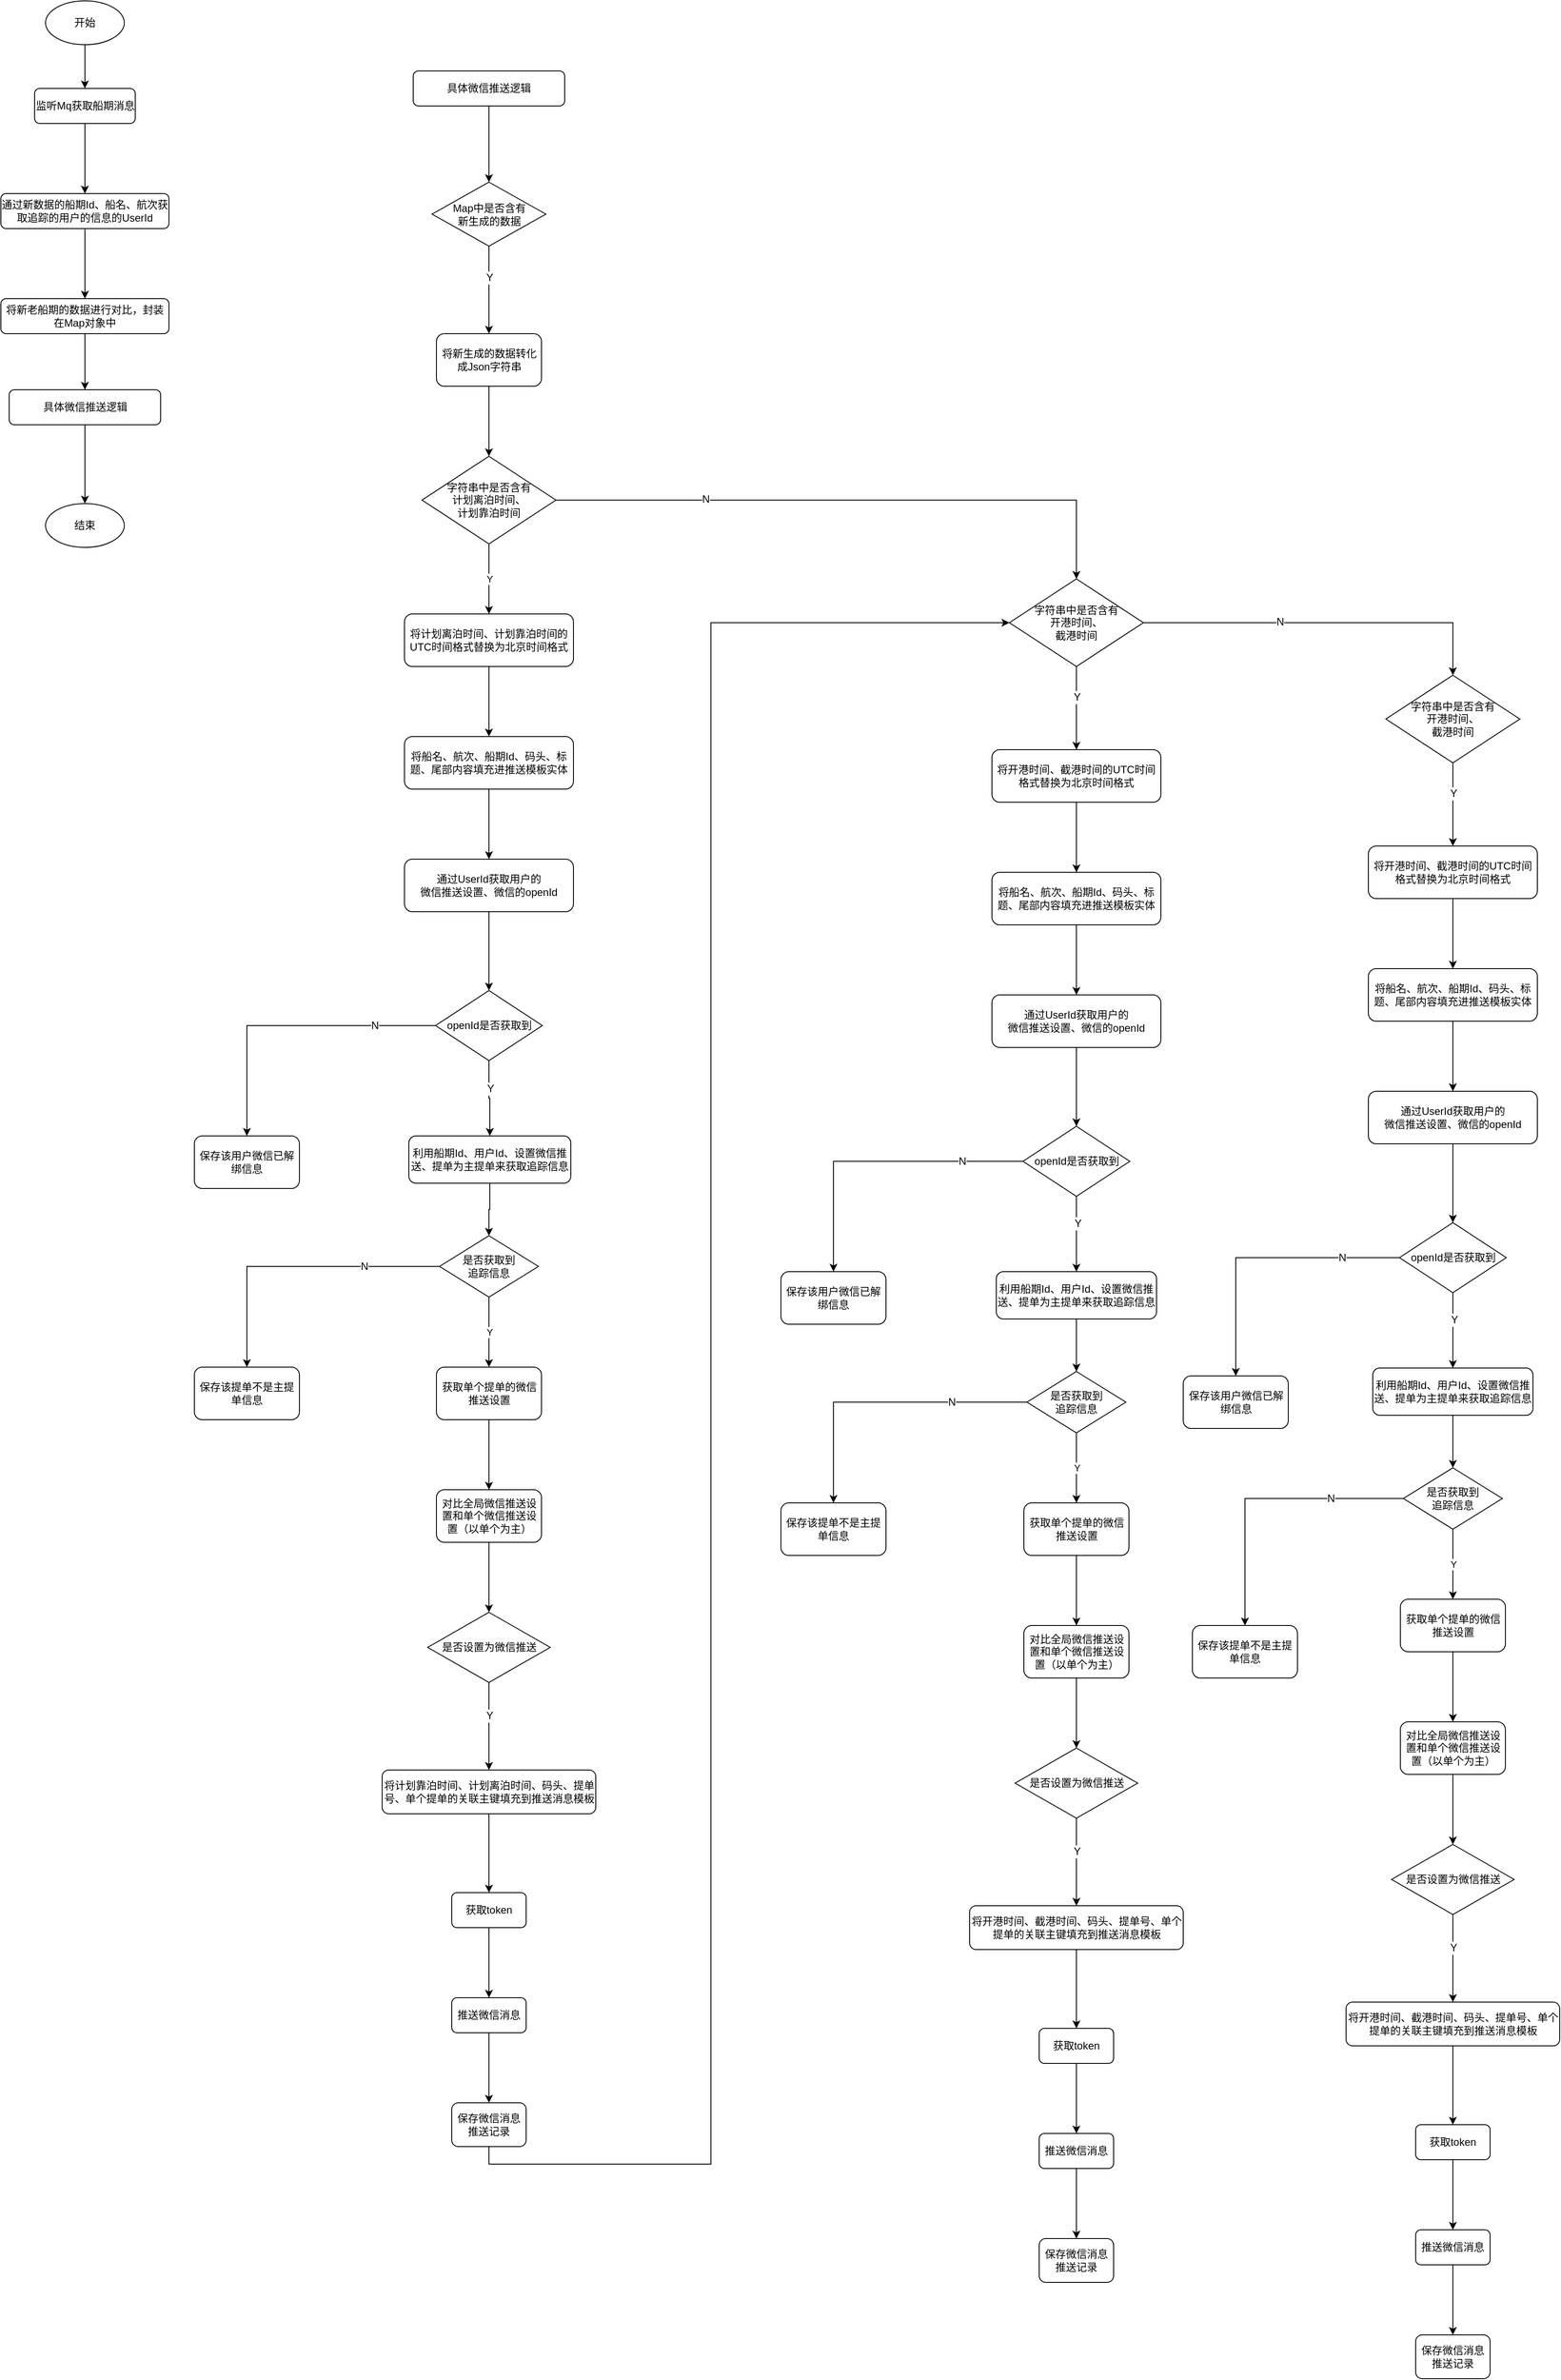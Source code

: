 <mxfile pages="1" version="11.2.9" type="github"><diagram id="Lbm8xhhWIAyDT-mwUrQi" name="第 1 页"><mxGraphModel dx="1422" dy="762" grid="1" gridSize="10" guides="1" tooltips="1" connect="1" arrows="1" fold="1" page="1" pageScale="1" pageWidth="827" pageHeight="1169" math="0" shadow="0"><root><mxCell id="0"/><mxCell id="1" parent="0"/><mxCell id="2_FPtIYD1-ZynqiuI3-B-1" style="edgeStyle=orthogonalEdgeStyle;rounded=0;orthogonalLoop=1;jettySize=auto;html=1;exitX=0.5;exitY=1;exitDx=0;exitDy=0;entryX=0.5;entryY=0;entryDx=0;entryDy=0;" parent="1" source="2_FPtIYD1-ZynqiuI3-B-2" target="2_FPtIYD1-ZynqiuI3-B-4" edge="1"><mxGeometry relative="1" as="geometry"/></mxCell><mxCell id="2_FPtIYD1-ZynqiuI3-B-2" value="开始" style="ellipse;whiteSpace=wrap;html=1;" parent="1" vertex="1"><mxGeometry x="330" y="50" width="90" height="50" as="geometry"/></mxCell><mxCell id="2_FPtIYD1-ZynqiuI3-B-3" value="" style="edgeStyle=orthogonalEdgeStyle;rounded=0;orthogonalLoop=1;jettySize=auto;html=1;" parent="1" source="2_FPtIYD1-ZynqiuI3-B-4" target="2_FPtIYD1-ZynqiuI3-B-6" edge="1"><mxGeometry relative="1" as="geometry"/></mxCell><mxCell id="2_FPtIYD1-ZynqiuI3-B-4" value="监听Mq获取船期消息" style="rounded=1;whiteSpace=wrap;html=1;" parent="1" vertex="1"><mxGeometry x="317.5" y="150" width="115" height="40" as="geometry"/></mxCell><mxCell id="2_FPtIYD1-ZynqiuI3-B-25" value="" style="edgeStyle=orthogonalEdgeStyle;rounded=0;orthogonalLoop=1;jettySize=auto;html=1;" parent="1" source="2_FPtIYD1-ZynqiuI3-B-6" target="2_FPtIYD1-ZynqiuI3-B-24" edge="1"><mxGeometry relative="1" as="geometry"/></mxCell><mxCell id="2_FPtIYD1-ZynqiuI3-B-6" value="通过新数据的船期Id、船名、航次获取追踪的用户的信息的UserId" style="rounded=1;whiteSpace=wrap;html=1;" parent="1" vertex="1"><mxGeometry x="279" y="270" width="192" height="40" as="geometry"/></mxCell><mxCell id="2_FPtIYD1-ZynqiuI3-B-26" style="edgeStyle=orthogonalEdgeStyle;rounded=0;orthogonalLoop=1;jettySize=auto;html=1;exitX=0.5;exitY=1;exitDx=0;exitDy=0;entryX=0.5;entryY=0;entryDx=0;entryDy=0;" parent="1" source="2_FPtIYD1-ZynqiuI3-B-24" target="2_FPtIYD1-ZynqiuI3-B-10" edge="1"><mxGeometry relative="1" as="geometry"/></mxCell><mxCell id="2_FPtIYD1-ZynqiuI3-B-24" value="将新老船期的数据进行对比，封装在Map对象中" style="rounded=1;whiteSpace=wrap;html=1;" parent="1" vertex="1"><mxGeometry x="279" y="390" width="192" height="40" as="geometry"/></mxCell><mxCell id="2_FPtIYD1-ZynqiuI3-B-9" style="edgeStyle=orthogonalEdgeStyle;rounded=0;orthogonalLoop=1;jettySize=auto;html=1;exitX=0.5;exitY=1;exitDx=0;exitDy=0;entryX=0.5;entryY=0;entryDx=0;entryDy=0;" parent="1" source="2_FPtIYD1-ZynqiuI3-B-10" target="2_FPtIYD1-ZynqiuI3-B-11" edge="1"><mxGeometry relative="1" as="geometry"/></mxCell><mxCell id="2_FPtIYD1-ZynqiuI3-B-10" value="具体微信推送逻辑" style="rounded=1;whiteSpace=wrap;html=1;" parent="1" vertex="1"><mxGeometry x="288.5" y="494" width="173" height="40" as="geometry"/></mxCell><mxCell id="2_FPtIYD1-ZynqiuI3-B-11" value="结束" style="ellipse;whiteSpace=wrap;html=1;" parent="1" vertex="1"><mxGeometry x="330" y="624" width="90" height="50" as="geometry"/></mxCell><mxCell id="2_FPtIYD1-ZynqiuI3-B-32" style="edgeStyle=orthogonalEdgeStyle;rounded=0;orthogonalLoop=1;jettySize=auto;html=1;exitX=0.5;exitY=1;exitDx=0;exitDy=0;entryX=0.5;entryY=0;entryDx=0;entryDy=0;" parent="1" source="2_FPtIYD1-ZynqiuI3-B-28" target="2_FPtIYD1-ZynqiuI3-B-31" edge="1"><mxGeometry relative="1" as="geometry"/></mxCell><mxCell id="2_FPtIYD1-ZynqiuI3-B-28" value="具体微信推送逻辑" style="rounded=1;whiteSpace=wrap;html=1;" parent="1" vertex="1"><mxGeometry x="750" y="130" width="173" height="40" as="geometry"/></mxCell><mxCell id="2_FPtIYD1-ZynqiuI3-B-37" style="edgeStyle=orthogonalEdgeStyle;rounded=0;orthogonalLoop=1;jettySize=auto;html=1;exitX=0.5;exitY=1;exitDx=0;exitDy=0;entryX=0.5;entryY=0;entryDx=0;entryDy=0;" parent="1" source="2_FPtIYD1-ZynqiuI3-B-31" target="2_FPtIYD1-ZynqiuI3-B-36" edge="1"><mxGeometry relative="1" as="geometry"/></mxCell><mxCell id="2_FPtIYD1-ZynqiuI3-B-38" value="Y" style="text;html=1;resizable=0;points=[];align=center;verticalAlign=middle;labelBackgroundColor=#ffffff;" parent="2_FPtIYD1-ZynqiuI3-B-37" vertex="1" connectable="0"><mxGeometry x="-0.28" relative="1" as="geometry"><mxPoint as="offset"/></mxGeometry></mxCell><mxCell id="2_FPtIYD1-ZynqiuI3-B-31" value="&lt;span style=&quot;white-space: normal&quot;&gt;Map中是否含有&lt;br&gt;新生成的数据&lt;/span&gt;" style="rhombus;whiteSpace=wrap;html=1;" parent="1" vertex="1"><mxGeometry x="771.5" y="257" width="130" height="73" as="geometry"/></mxCell><mxCell id="2_FPtIYD1-ZynqiuI3-B-40" style="edgeStyle=orthogonalEdgeStyle;rounded=0;orthogonalLoop=1;jettySize=auto;html=1;exitX=0.5;exitY=1;exitDx=0;exitDy=0;entryX=0.5;entryY=0;entryDx=0;entryDy=0;" parent="1" source="2_FPtIYD1-ZynqiuI3-B-36" target="2_FPtIYD1-ZynqiuI3-B-39" edge="1"><mxGeometry relative="1" as="geometry"/></mxCell><mxCell id="2_FPtIYD1-ZynqiuI3-B-36" value="将新生成的数据转化成Json字符串" style="rounded=1;whiteSpace=wrap;html=1;" parent="1" vertex="1"><mxGeometry x="776.5" y="430" width="120" height="60" as="geometry"/></mxCell><mxCell id="2_FPtIYD1-ZynqiuI3-B-42" value="Y" style="edgeStyle=orthogonalEdgeStyle;rounded=0;orthogonalLoop=1;jettySize=auto;html=1;exitX=0.5;exitY=1;exitDx=0;exitDy=0;entryX=0.5;entryY=0;entryDx=0;entryDy=0;" parent="1" source="2_FPtIYD1-ZynqiuI3-B-39" target="2_FPtIYD1-ZynqiuI3-B-41" edge="1"><mxGeometry relative="1" as="geometry"/></mxCell><mxCell id="2_FPtIYD1-ZynqiuI3-B-82" value="" style="edgeStyle=orthogonalEdgeStyle;rounded=0;orthogonalLoop=1;jettySize=auto;html=1;" parent="1" source="2_FPtIYD1-ZynqiuI3-B-39" target="2_FPtIYD1-ZynqiuI3-B-81" edge="1"><mxGeometry relative="1" as="geometry"/></mxCell><mxCell id="2_FPtIYD1-ZynqiuI3-B-83" value="N" style="text;html=1;resizable=0;points=[];align=center;verticalAlign=middle;labelBackgroundColor=#ffffff;" parent="2_FPtIYD1-ZynqiuI3-B-82" vertex="1" connectable="0"><mxGeometry x="-0.502" y="1" relative="1" as="geometry"><mxPoint as="offset"/></mxGeometry></mxCell><mxCell id="2_FPtIYD1-ZynqiuI3-B-39" value="字符串中是否含有&lt;br&gt;计划离泊时间、&lt;br&gt;计划靠泊时间" style="rhombus;whiteSpace=wrap;html=1;" parent="1" vertex="1"><mxGeometry x="760" y="570" width="153" height="100" as="geometry"/></mxCell><mxCell id="2_FPtIYD1-ZynqiuI3-B-127" style="edgeStyle=orthogonalEdgeStyle;rounded=0;orthogonalLoop=1;jettySize=auto;html=1;exitX=0.5;exitY=1;exitDx=0;exitDy=0;entryX=0.5;entryY=0;entryDx=0;entryDy=0;" parent="1" source="2_FPtIYD1-ZynqiuI3-B-81" target="2_FPtIYD1-ZynqiuI3-B-95" edge="1"><mxGeometry relative="1" as="geometry"><Array as="points"><mxPoint x="1508" y="850"/><mxPoint x="1508" y="850"/></Array></mxGeometry></mxCell><mxCell id="2_FPtIYD1-ZynqiuI3-B-129" value="Y" style="text;html=1;resizable=0;points=[];align=center;verticalAlign=middle;labelBackgroundColor=#ffffff;" parent="2_FPtIYD1-ZynqiuI3-B-127" vertex="1" connectable="0"><mxGeometry x="-0.158" y="-5" relative="1" as="geometry"><mxPoint x="5" y="-5" as="offset"/></mxGeometry></mxCell><mxCell id="2_FPtIYD1-ZynqiuI3-B-166" style="edgeStyle=orthogonalEdgeStyle;rounded=0;orthogonalLoop=1;jettySize=auto;html=1;exitX=1;exitY=0.5;exitDx=0;exitDy=0;entryX=0.5;entryY=0;entryDx=0;entryDy=0;" parent="1" source="2_FPtIYD1-ZynqiuI3-B-81" target="2_FPtIYD1-ZynqiuI3-B-132" edge="1"><mxGeometry relative="1" as="geometry"/></mxCell><mxCell id="2_FPtIYD1-ZynqiuI3-B-167" value="N" style="text;html=1;resizable=0;points=[];align=center;verticalAlign=middle;labelBackgroundColor=#ffffff;" parent="2_FPtIYD1-ZynqiuI3-B-166" vertex="1" connectable="0"><mxGeometry x="-0.246" y="1" relative="1" as="geometry"><mxPoint as="offset"/></mxGeometry></mxCell><mxCell id="2_FPtIYD1-ZynqiuI3-B-81" value="字符串中是否含有&lt;br&gt;开港时间、&lt;br&gt;截港时间" style="rhombus;whiteSpace=wrap;html=1;" parent="1" vertex="1"><mxGeometry x="1431" y="710" width="153" height="100" as="geometry"/></mxCell><mxCell id="2_FPtIYD1-ZynqiuI3-B-44" value="" style="edgeStyle=orthogonalEdgeStyle;rounded=0;orthogonalLoop=1;jettySize=auto;html=1;" parent="1" source="2_FPtIYD1-ZynqiuI3-B-41" target="2_FPtIYD1-ZynqiuI3-B-43" edge="1"><mxGeometry relative="1" as="geometry"/></mxCell><mxCell id="2_FPtIYD1-ZynqiuI3-B-41" value="将计划离泊时间、计划靠泊时间的UTC时间格式替换为北京时间格式" style="rounded=1;whiteSpace=wrap;html=1;" parent="1" vertex="1"><mxGeometry x="740" y="750" width="193" height="60" as="geometry"/></mxCell><mxCell id="2_FPtIYD1-ZynqiuI3-B-46" value="" style="edgeStyle=orthogonalEdgeStyle;rounded=0;orthogonalLoop=1;jettySize=auto;html=1;" parent="1" source="2_FPtIYD1-ZynqiuI3-B-43" target="2_FPtIYD1-ZynqiuI3-B-45" edge="1"><mxGeometry relative="1" as="geometry"/></mxCell><mxCell id="2_FPtIYD1-ZynqiuI3-B-43" value="将船名、航次、船期Id、码头、标题、尾部内容填充进推送模板实体" style="rounded=1;whiteSpace=wrap;html=1;" parent="1" vertex="1"><mxGeometry x="740" y="890" width="193" height="60" as="geometry"/></mxCell><mxCell id="2_FPtIYD1-ZynqiuI3-B-48" style="edgeStyle=orthogonalEdgeStyle;rounded=0;orthogonalLoop=1;jettySize=auto;html=1;exitX=0.5;exitY=1;exitDx=0;exitDy=0;" parent="1" source="2_FPtIYD1-ZynqiuI3-B-45" target="2_FPtIYD1-ZynqiuI3-B-47" edge="1"><mxGeometry relative="1" as="geometry"/></mxCell><mxCell id="2_FPtIYD1-ZynqiuI3-B-45" value="通过UserId获取用户的&lt;br&gt;微信推送设置、微信的openId" style="rounded=1;whiteSpace=wrap;html=1;" parent="1" vertex="1"><mxGeometry x="740" y="1030" width="193" height="60" as="geometry"/></mxCell><mxCell id="2_FPtIYD1-ZynqiuI3-B-50" style="edgeStyle=orthogonalEdgeStyle;rounded=0;orthogonalLoop=1;jettySize=auto;html=1;exitX=0.5;exitY=1;exitDx=0;exitDy=0;entryX=0.5;entryY=0;entryDx=0;entryDy=0;" parent="1" source="2_FPtIYD1-ZynqiuI3-B-47" target="2_FPtIYD1-ZynqiuI3-B-49" edge="1"><mxGeometry relative="1" as="geometry"/></mxCell><mxCell id="2_FPtIYD1-ZynqiuI3-B-52" value="Y" style="text;html=1;resizable=0;points=[];align=center;verticalAlign=middle;labelBackgroundColor=#ffffff;" parent="2_FPtIYD1-ZynqiuI3-B-50" vertex="1" connectable="0"><mxGeometry x="-0.279" y="1" relative="1" as="geometry"><mxPoint as="offset"/></mxGeometry></mxCell><mxCell id="2_FPtIYD1-ZynqiuI3-B-55" style="edgeStyle=orthogonalEdgeStyle;rounded=0;orthogonalLoop=1;jettySize=auto;html=1;exitX=0;exitY=0.5;exitDx=0;exitDy=0;entryX=0.5;entryY=0;entryDx=0;entryDy=0;" parent="1" source="2_FPtIYD1-ZynqiuI3-B-47" target="2_FPtIYD1-ZynqiuI3-B-54" edge="1"><mxGeometry relative="1" as="geometry"/></mxCell><mxCell id="2_FPtIYD1-ZynqiuI3-B-56" value="N" style="text;html=1;resizable=0;points=[];align=center;verticalAlign=middle;labelBackgroundColor=#ffffff;" parent="2_FPtIYD1-ZynqiuI3-B-55" vertex="1" connectable="0"><mxGeometry x="-0.591" relative="1" as="geometry"><mxPoint as="offset"/></mxGeometry></mxCell><mxCell id="2_FPtIYD1-ZynqiuI3-B-47" value="openId是否获取到" style="rhombus;whiteSpace=wrap;html=1;" parent="1" vertex="1"><mxGeometry x="775.5" y="1180" width="122" height="80" as="geometry"/></mxCell><mxCell id="2_FPtIYD1-ZynqiuI3-B-57" style="edgeStyle=orthogonalEdgeStyle;rounded=0;orthogonalLoop=1;jettySize=auto;html=1;exitX=0.5;exitY=1;exitDx=0;exitDy=0;entryX=0.5;entryY=0;entryDx=0;entryDy=0;" parent="1" source="2_FPtIYD1-ZynqiuI3-B-49" target="2_FPtIYD1-ZynqiuI3-B-51" edge="1"><mxGeometry relative="1" as="geometry"/></mxCell><mxCell id="2_FPtIYD1-ZynqiuI3-B-49" value="利用船期Id、用户Id、设置微信推送、提单为主提单来获取追踪信息" style="rounded=1;whiteSpace=wrap;html=1;" parent="1" vertex="1"><mxGeometry x="745" y="1346" width="185" height="54" as="geometry"/></mxCell><mxCell id="2_FPtIYD1-ZynqiuI3-B-59" value="Y" style="edgeStyle=orthogonalEdgeStyle;rounded=0;orthogonalLoop=1;jettySize=auto;html=1;exitX=0.5;exitY=1;exitDx=0;exitDy=0;entryX=0.5;entryY=0;entryDx=0;entryDy=0;" parent="1" source="2_FPtIYD1-ZynqiuI3-B-51" target="2_FPtIYD1-ZynqiuI3-B-58" edge="1"><mxGeometry relative="1" as="geometry"/></mxCell><mxCell id="2_FPtIYD1-ZynqiuI3-B-62" style="edgeStyle=orthogonalEdgeStyle;rounded=0;orthogonalLoop=1;jettySize=auto;html=1;exitX=0;exitY=0.5;exitDx=0;exitDy=0;entryX=0.5;entryY=0;entryDx=0;entryDy=0;" parent="1" source="2_FPtIYD1-ZynqiuI3-B-51" target="2_FPtIYD1-ZynqiuI3-B-61" edge="1"><mxGeometry relative="1" as="geometry"/></mxCell><mxCell id="2_FPtIYD1-ZynqiuI3-B-63" value="N" style="text;html=1;resizable=0;points=[];align=center;verticalAlign=middle;labelBackgroundColor=#ffffff;" parent="2_FPtIYD1-ZynqiuI3-B-62" vertex="1" connectable="0"><mxGeometry x="-0.487" relative="1" as="geometry"><mxPoint as="offset"/></mxGeometry></mxCell><mxCell id="2_FPtIYD1-ZynqiuI3-B-51" value="是否获取到&lt;br&gt;追踪信息" style="rhombus;whiteSpace=wrap;html=1;" parent="1" vertex="1"><mxGeometry x="780" y="1460" width="113" height="70" as="geometry"/></mxCell><mxCell id="2_FPtIYD1-ZynqiuI3-B-54" value="保存该用户微信已解绑信息" style="rounded=1;whiteSpace=wrap;html=1;" parent="1" vertex="1"><mxGeometry x="500" y="1346" width="120" height="60" as="geometry"/></mxCell><mxCell id="2_FPtIYD1-ZynqiuI3-B-66" value="" style="edgeStyle=orthogonalEdgeStyle;rounded=0;orthogonalLoop=1;jettySize=auto;html=1;" parent="1" source="2_FPtIYD1-ZynqiuI3-B-58" target="2_FPtIYD1-ZynqiuI3-B-65" edge="1"><mxGeometry relative="1" as="geometry"/></mxCell><mxCell id="2_FPtIYD1-ZynqiuI3-B-58" value="获取单个提单的微信推送设置" style="rounded=1;whiteSpace=wrap;html=1;" parent="1" vertex="1"><mxGeometry x="776.5" y="1610" width="120" height="60" as="geometry"/></mxCell><mxCell id="2_FPtIYD1-ZynqiuI3-B-67" style="edgeStyle=orthogonalEdgeStyle;rounded=0;orthogonalLoop=1;jettySize=auto;html=1;exitX=0.5;exitY=1;exitDx=0;exitDy=0;entryX=0.5;entryY=0;entryDx=0;entryDy=0;" parent="1" source="2_FPtIYD1-ZynqiuI3-B-65" target="2_FPtIYD1-ZynqiuI3-B-64" edge="1"><mxGeometry relative="1" as="geometry"/></mxCell><mxCell id="2_FPtIYD1-ZynqiuI3-B-65" value="对比全局微信推送设置和单个微信推送设置（以单个为主）" style="rounded=1;whiteSpace=wrap;html=1;" parent="1" vertex="1"><mxGeometry x="776.5" y="1750" width="120" height="60" as="geometry"/></mxCell><mxCell id="2_FPtIYD1-ZynqiuI3-B-61" value="保存该提单不是主提单信息" style="rounded=1;whiteSpace=wrap;html=1;" parent="1" vertex="1"><mxGeometry x="500" y="1610" width="120" height="60" as="geometry"/></mxCell><mxCell id="2_FPtIYD1-ZynqiuI3-B-71" style="edgeStyle=orthogonalEdgeStyle;rounded=0;orthogonalLoop=1;jettySize=auto;html=1;exitX=0.5;exitY=1;exitDx=0;exitDy=0;entryX=0.5;entryY=0;entryDx=0;entryDy=0;" parent="1" source="2_FPtIYD1-ZynqiuI3-B-64" target="2_FPtIYD1-ZynqiuI3-B-70" edge="1"><mxGeometry relative="1" as="geometry"/></mxCell><mxCell id="2_FPtIYD1-ZynqiuI3-B-73" value="Y" style="text;html=1;resizable=0;points=[];align=center;verticalAlign=middle;labelBackgroundColor=#ffffff;" parent="2_FPtIYD1-ZynqiuI3-B-71" vertex="1" connectable="0"><mxGeometry x="-0.24" relative="1" as="geometry"><mxPoint as="offset"/></mxGeometry></mxCell><mxCell id="2_FPtIYD1-ZynqiuI3-B-64" value="是否设置为微信推送" style="rhombus;whiteSpace=wrap;html=1;" parent="1" vertex="1"><mxGeometry x="766.5" y="1890" width="140" height="80" as="geometry"/></mxCell><mxCell id="2_FPtIYD1-ZynqiuI3-B-75" value="" style="edgeStyle=orthogonalEdgeStyle;rounded=0;orthogonalLoop=1;jettySize=auto;html=1;" parent="1" source="2_FPtIYD1-ZynqiuI3-B-70" target="2_FPtIYD1-ZynqiuI3-B-74" edge="1"><mxGeometry relative="1" as="geometry"/></mxCell><mxCell id="2_FPtIYD1-ZynqiuI3-B-70" value="将计划靠泊时间、计划离泊时间、码头、提单号、单个提单的关联主键填充到推送消息模板" style="rounded=1;whiteSpace=wrap;html=1;" parent="1" vertex="1"><mxGeometry x="714.5" y="2070" width="244" height="50" as="geometry"/></mxCell><mxCell id="2_FPtIYD1-ZynqiuI3-B-77" value="" style="edgeStyle=orthogonalEdgeStyle;rounded=0;orthogonalLoop=1;jettySize=auto;html=1;" parent="1" source="2_FPtIYD1-ZynqiuI3-B-74" target="2_FPtIYD1-ZynqiuI3-B-76" edge="1"><mxGeometry relative="1" as="geometry"/></mxCell><mxCell id="2_FPtIYD1-ZynqiuI3-B-74" value="获取token" style="rounded=1;whiteSpace=wrap;html=1;" parent="1" vertex="1"><mxGeometry x="794" y="2210" width="85" height="40" as="geometry"/></mxCell><mxCell id="2_FPtIYD1-ZynqiuI3-B-79" value="" style="edgeStyle=orthogonalEdgeStyle;rounded=0;orthogonalLoop=1;jettySize=auto;html=1;" parent="1" source="2_FPtIYD1-ZynqiuI3-B-76" target="2_FPtIYD1-ZynqiuI3-B-78" edge="1"><mxGeometry relative="1" as="geometry"/></mxCell><mxCell id="2_FPtIYD1-ZynqiuI3-B-76" value="推送微信消息" style="rounded=1;whiteSpace=wrap;html=1;" parent="1" vertex="1"><mxGeometry x="794" y="2330" width="85" height="40" as="geometry"/></mxCell><mxCell id="2_FPtIYD1-ZynqiuI3-B-128" style="edgeStyle=orthogonalEdgeStyle;rounded=0;orthogonalLoop=1;jettySize=auto;html=1;exitX=0.5;exitY=1;exitDx=0;exitDy=0;entryX=0;entryY=0.5;entryDx=0;entryDy=0;" parent="1" source="2_FPtIYD1-ZynqiuI3-B-78" target="2_FPtIYD1-ZynqiuI3-B-81" edge="1"><mxGeometry relative="1" as="geometry"><Array as="points"><mxPoint x="837" y="2520"/><mxPoint x="1090" y="2520"/><mxPoint x="1090" y="760"/></Array></mxGeometry></mxCell><mxCell id="2_FPtIYD1-ZynqiuI3-B-78" value="保存微信消息推送记录" style="rounded=1;whiteSpace=wrap;html=1;" parent="1" vertex="1"><mxGeometry x="794" y="2450" width="85" height="50" as="geometry"/></mxCell><mxCell id="2_FPtIYD1-ZynqiuI3-B-94" value="" style="edgeStyle=orthogonalEdgeStyle;rounded=0;orthogonalLoop=1;jettySize=auto;html=1;" parent="1" source="2_FPtIYD1-ZynqiuI3-B-95" target="2_FPtIYD1-ZynqiuI3-B-97" edge="1"><mxGeometry relative="1" as="geometry"/></mxCell><mxCell id="2_FPtIYD1-ZynqiuI3-B-95" value="将开港时间、截港时间的UTC时间格式替换为北京时间格式" style="rounded=1;whiteSpace=wrap;html=1;" parent="1" vertex="1"><mxGeometry x="1411" y="905" width="193" height="60" as="geometry"/></mxCell><mxCell id="2_FPtIYD1-ZynqiuI3-B-96" value="" style="edgeStyle=orthogonalEdgeStyle;rounded=0;orthogonalLoop=1;jettySize=auto;html=1;" parent="1" source="2_FPtIYD1-ZynqiuI3-B-97" target="2_FPtIYD1-ZynqiuI3-B-99" edge="1"><mxGeometry relative="1" as="geometry"/></mxCell><mxCell id="2_FPtIYD1-ZynqiuI3-B-97" value="将船名、航次、船期Id、码头、标题、尾部内容填充进推送模板实体" style="rounded=1;whiteSpace=wrap;html=1;" parent="1" vertex="1"><mxGeometry x="1411" y="1045" width="193" height="60" as="geometry"/></mxCell><mxCell id="2_FPtIYD1-ZynqiuI3-B-98" style="edgeStyle=orthogonalEdgeStyle;rounded=0;orthogonalLoop=1;jettySize=auto;html=1;exitX=0.5;exitY=1;exitDx=0;exitDy=0;" parent="1" source="2_FPtIYD1-ZynqiuI3-B-99" target="2_FPtIYD1-ZynqiuI3-B-104" edge="1"><mxGeometry relative="1" as="geometry"/></mxCell><mxCell id="2_FPtIYD1-ZynqiuI3-B-99" value="通过UserId获取用户的&lt;br&gt;微信推送设置、微信的openId" style="rounded=1;whiteSpace=wrap;html=1;" parent="1" vertex="1"><mxGeometry x="1411" y="1185" width="193" height="60" as="geometry"/></mxCell><mxCell id="2_FPtIYD1-ZynqiuI3-B-100" style="edgeStyle=orthogonalEdgeStyle;rounded=0;orthogonalLoop=1;jettySize=auto;html=1;exitX=0.5;exitY=1;exitDx=0;exitDy=0;entryX=0.5;entryY=0;entryDx=0;entryDy=0;" parent="1" source="2_FPtIYD1-ZynqiuI3-B-104" target="2_FPtIYD1-ZynqiuI3-B-106" edge="1"><mxGeometry relative="1" as="geometry"/></mxCell><mxCell id="2_FPtIYD1-ZynqiuI3-B-101" value="Y" style="text;html=1;resizable=0;points=[];align=center;verticalAlign=middle;labelBackgroundColor=#ffffff;" parent="2_FPtIYD1-ZynqiuI3-B-100" vertex="1" connectable="0"><mxGeometry x="-0.279" y="1" relative="1" as="geometry"><mxPoint as="offset"/></mxGeometry></mxCell><mxCell id="2_FPtIYD1-ZynqiuI3-B-102" style="edgeStyle=orthogonalEdgeStyle;rounded=0;orthogonalLoop=1;jettySize=auto;html=1;exitX=0;exitY=0.5;exitDx=0;exitDy=0;entryX=0.5;entryY=0;entryDx=0;entryDy=0;" parent="1" source="2_FPtIYD1-ZynqiuI3-B-104" target="2_FPtIYD1-ZynqiuI3-B-111" edge="1"><mxGeometry relative="1" as="geometry"><mxPoint x="1231.5" y="1501" as="targetPoint"/></mxGeometry></mxCell><mxCell id="2_FPtIYD1-ZynqiuI3-B-103" value="N" style="text;html=1;resizable=0;points=[];align=center;verticalAlign=middle;labelBackgroundColor=#ffffff;" parent="2_FPtIYD1-ZynqiuI3-B-102" vertex="1" connectable="0"><mxGeometry x="-0.591" relative="1" as="geometry"><mxPoint as="offset"/></mxGeometry></mxCell><mxCell id="2_FPtIYD1-ZynqiuI3-B-104" value="openId是否获取到" style="rhombus;whiteSpace=wrap;html=1;" parent="1" vertex="1"><mxGeometry x="1446.5" y="1335" width="122" height="80" as="geometry"/></mxCell><mxCell id="2_FPtIYD1-ZynqiuI3-B-105" style="edgeStyle=orthogonalEdgeStyle;rounded=0;orthogonalLoop=1;jettySize=auto;html=1;exitX=0.5;exitY=1;exitDx=0;exitDy=0;entryX=0.5;entryY=0;entryDx=0;entryDy=0;" parent="1" source="2_FPtIYD1-ZynqiuI3-B-106" target="2_FPtIYD1-ZynqiuI3-B-110" edge="1"><mxGeometry relative="1" as="geometry"/></mxCell><mxCell id="2_FPtIYD1-ZynqiuI3-B-106" value="利用船期Id、用户Id、设置微信推送、提单为主提单来获取追踪信息" style="rounded=1;whiteSpace=wrap;html=1;" parent="1" vertex="1"><mxGeometry x="1416" y="1501" width="183" height="54" as="geometry"/></mxCell><mxCell id="2_FPtIYD1-ZynqiuI3-B-107" value="Y" style="edgeStyle=orthogonalEdgeStyle;rounded=0;orthogonalLoop=1;jettySize=auto;html=1;exitX=0.5;exitY=1;exitDx=0;exitDy=0;entryX=0.5;entryY=0;entryDx=0;entryDy=0;" parent="1" source="2_FPtIYD1-ZynqiuI3-B-110" target="2_FPtIYD1-ZynqiuI3-B-113" edge="1"><mxGeometry relative="1" as="geometry"/></mxCell><mxCell id="2_FPtIYD1-ZynqiuI3-B-108" style="edgeStyle=orthogonalEdgeStyle;rounded=0;orthogonalLoop=1;jettySize=auto;html=1;exitX=0;exitY=0.5;exitDx=0;exitDy=0;entryX=0.5;entryY=0;entryDx=0;entryDy=0;" parent="1" source="2_FPtIYD1-ZynqiuI3-B-110" target="2_FPtIYD1-ZynqiuI3-B-116" edge="1"><mxGeometry relative="1" as="geometry"><mxPoint x="1231.5" y="1765" as="targetPoint"/></mxGeometry></mxCell><mxCell id="2_FPtIYD1-ZynqiuI3-B-109" value="N" style="text;html=1;resizable=0;points=[];align=center;verticalAlign=middle;labelBackgroundColor=#ffffff;" parent="2_FPtIYD1-ZynqiuI3-B-108" vertex="1" connectable="0"><mxGeometry x="-0.487" relative="1" as="geometry"><mxPoint as="offset"/></mxGeometry></mxCell><mxCell id="2_FPtIYD1-ZynqiuI3-B-110" value="是否获取到&lt;br&gt;追踪信息" style="rhombus;whiteSpace=wrap;html=1;" parent="1" vertex="1"><mxGeometry x="1451" y="1615" width="113" height="70" as="geometry"/></mxCell><mxCell id="2_FPtIYD1-ZynqiuI3-B-111" value="保存该用户微信已解绑信息" style="rounded=1;whiteSpace=wrap;html=1;" parent="1" vertex="1"><mxGeometry x="1170" y="1501" width="120" height="60" as="geometry"/></mxCell><mxCell id="2_FPtIYD1-ZynqiuI3-B-112" value="" style="edgeStyle=orthogonalEdgeStyle;rounded=0;orthogonalLoop=1;jettySize=auto;html=1;" parent="1" source="2_FPtIYD1-ZynqiuI3-B-113" target="2_FPtIYD1-ZynqiuI3-B-115" edge="1"><mxGeometry relative="1" as="geometry"/></mxCell><mxCell id="2_FPtIYD1-ZynqiuI3-B-113" value="获取单个提单的微信推送设置" style="rounded=1;whiteSpace=wrap;html=1;" parent="1" vertex="1"><mxGeometry x="1447.5" y="1765" width="120" height="60" as="geometry"/></mxCell><mxCell id="2_FPtIYD1-ZynqiuI3-B-114" style="edgeStyle=orthogonalEdgeStyle;rounded=0;orthogonalLoop=1;jettySize=auto;html=1;exitX=0.5;exitY=1;exitDx=0;exitDy=0;entryX=0.5;entryY=0;entryDx=0;entryDy=0;" parent="1" source="2_FPtIYD1-ZynqiuI3-B-115" target="2_FPtIYD1-ZynqiuI3-B-119" edge="1"><mxGeometry relative="1" as="geometry"/></mxCell><mxCell id="2_FPtIYD1-ZynqiuI3-B-115" value="对比全局微信推送设置和单个微信推送设置（以单个为主）" style="rounded=1;whiteSpace=wrap;html=1;" parent="1" vertex="1"><mxGeometry x="1447.5" y="1905" width="120" height="60" as="geometry"/></mxCell><mxCell id="2_FPtIYD1-ZynqiuI3-B-116" value="保存该提单不是主提单信息" style="rounded=1;whiteSpace=wrap;html=1;" parent="1" vertex="1"><mxGeometry x="1170" y="1765" width="120" height="60" as="geometry"/></mxCell><mxCell id="2_FPtIYD1-ZynqiuI3-B-117" style="edgeStyle=orthogonalEdgeStyle;rounded=0;orthogonalLoop=1;jettySize=auto;html=1;exitX=0.5;exitY=1;exitDx=0;exitDy=0;entryX=0.5;entryY=0;entryDx=0;entryDy=0;" parent="1" source="2_FPtIYD1-ZynqiuI3-B-119" target="2_FPtIYD1-ZynqiuI3-B-121" edge="1"><mxGeometry relative="1" as="geometry"/></mxCell><mxCell id="2_FPtIYD1-ZynqiuI3-B-118" value="Y" style="text;html=1;resizable=0;points=[];align=center;verticalAlign=middle;labelBackgroundColor=#ffffff;" parent="2_FPtIYD1-ZynqiuI3-B-117" vertex="1" connectable="0"><mxGeometry x="-0.24" relative="1" as="geometry"><mxPoint as="offset"/></mxGeometry></mxCell><mxCell id="2_FPtIYD1-ZynqiuI3-B-119" value="是否设置为微信推送" style="rhombus;whiteSpace=wrap;html=1;" parent="1" vertex="1"><mxGeometry x="1437.5" y="2045" width="140" height="80" as="geometry"/></mxCell><mxCell id="2_FPtIYD1-ZynqiuI3-B-120" value="" style="edgeStyle=orthogonalEdgeStyle;rounded=0;orthogonalLoop=1;jettySize=auto;html=1;" parent="1" source="2_FPtIYD1-ZynqiuI3-B-121" target="2_FPtIYD1-ZynqiuI3-B-123" edge="1"><mxGeometry relative="1" as="geometry"/></mxCell><mxCell id="2_FPtIYD1-ZynqiuI3-B-121" value="将开港时间、截港时间、码头、提单号、单个提单的关联主键填充到推送消息模板" style="rounded=1;whiteSpace=wrap;html=1;" parent="1" vertex="1"><mxGeometry x="1385.5" y="2225" width="244" height="50" as="geometry"/></mxCell><mxCell id="2_FPtIYD1-ZynqiuI3-B-122" value="" style="edgeStyle=orthogonalEdgeStyle;rounded=0;orthogonalLoop=1;jettySize=auto;html=1;" parent="1" source="2_FPtIYD1-ZynqiuI3-B-123" target="2_FPtIYD1-ZynqiuI3-B-125" edge="1"><mxGeometry relative="1" as="geometry"/></mxCell><mxCell id="2_FPtIYD1-ZynqiuI3-B-123" value="获取token" style="rounded=1;whiteSpace=wrap;html=1;" parent="1" vertex="1"><mxGeometry x="1465" y="2365" width="85" height="40" as="geometry"/></mxCell><mxCell id="2_FPtIYD1-ZynqiuI3-B-124" value="" style="edgeStyle=orthogonalEdgeStyle;rounded=0;orthogonalLoop=1;jettySize=auto;html=1;" parent="1" source="2_FPtIYD1-ZynqiuI3-B-125" target="2_FPtIYD1-ZynqiuI3-B-126" edge="1"><mxGeometry relative="1" as="geometry"/></mxCell><mxCell id="2_FPtIYD1-ZynqiuI3-B-125" value="推送微信消息" style="rounded=1;whiteSpace=wrap;html=1;" parent="1" vertex="1"><mxGeometry x="1465" y="2485" width="85" height="40" as="geometry"/></mxCell><mxCell id="2_FPtIYD1-ZynqiuI3-B-126" value="保存微信消息推送记录" style="rounded=1;whiteSpace=wrap;html=1;" parent="1" vertex="1"><mxGeometry x="1465" y="2605" width="85" height="50" as="geometry"/></mxCell><mxCell id="2_FPtIYD1-ZynqiuI3-B-130" style="edgeStyle=orthogonalEdgeStyle;rounded=0;orthogonalLoop=1;jettySize=auto;html=1;exitX=0.5;exitY=1;exitDx=0;exitDy=0;entryX=0.5;entryY=0;entryDx=0;entryDy=0;" parent="1" source="2_FPtIYD1-ZynqiuI3-B-132" target="2_FPtIYD1-ZynqiuI3-B-134" edge="1"><mxGeometry relative="1" as="geometry"><Array as="points"><mxPoint x="1938" y="960"/><mxPoint x="1938" y="960"/></Array></mxGeometry></mxCell><mxCell id="2_FPtIYD1-ZynqiuI3-B-131" value="Y" style="text;html=1;resizable=0;points=[];align=center;verticalAlign=middle;labelBackgroundColor=#ffffff;" parent="2_FPtIYD1-ZynqiuI3-B-130" vertex="1" connectable="0"><mxGeometry x="-0.158" y="-5" relative="1" as="geometry"><mxPoint x="5" y="-5" as="offset"/></mxGeometry></mxCell><mxCell id="2_FPtIYD1-ZynqiuI3-B-132" value="字符串中是否含有&lt;br&gt;开港时间、&lt;br&gt;截港时间" style="rhombus;whiteSpace=wrap;html=1;" parent="1" vertex="1"><mxGeometry x="1861" y="820" width="153" height="100" as="geometry"/></mxCell><mxCell id="2_FPtIYD1-ZynqiuI3-B-133" value="" style="edgeStyle=orthogonalEdgeStyle;rounded=0;orthogonalLoop=1;jettySize=auto;html=1;" parent="1" source="2_FPtIYD1-ZynqiuI3-B-134" target="2_FPtIYD1-ZynqiuI3-B-136" edge="1"><mxGeometry relative="1" as="geometry"/></mxCell><mxCell id="2_FPtIYD1-ZynqiuI3-B-134" value="将开港时间、截港时间的UTC时间格式替换为北京时间格式" style="rounded=1;whiteSpace=wrap;html=1;" parent="1" vertex="1"><mxGeometry x="1841" y="1015" width="193" height="60" as="geometry"/></mxCell><mxCell id="2_FPtIYD1-ZynqiuI3-B-135" value="" style="edgeStyle=orthogonalEdgeStyle;rounded=0;orthogonalLoop=1;jettySize=auto;html=1;" parent="1" source="2_FPtIYD1-ZynqiuI3-B-136" target="2_FPtIYD1-ZynqiuI3-B-138" edge="1"><mxGeometry relative="1" as="geometry"/></mxCell><mxCell id="2_FPtIYD1-ZynqiuI3-B-136" value="将船名、航次、船期Id、码头、标题、尾部内容填充进推送模板实体" style="rounded=1;whiteSpace=wrap;html=1;" parent="1" vertex="1"><mxGeometry x="1841" y="1155" width="193" height="60" as="geometry"/></mxCell><mxCell id="2_FPtIYD1-ZynqiuI3-B-137" style="edgeStyle=orthogonalEdgeStyle;rounded=0;orthogonalLoop=1;jettySize=auto;html=1;exitX=0.5;exitY=1;exitDx=0;exitDy=0;" parent="1" source="2_FPtIYD1-ZynqiuI3-B-138" target="2_FPtIYD1-ZynqiuI3-B-143" edge="1"><mxGeometry relative="1" as="geometry"/></mxCell><mxCell id="2_FPtIYD1-ZynqiuI3-B-138" value="通过UserId获取用户的&lt;br&gt;微信推送设置、微信的openId" style="rounded=1;whiteSpace=wrap;html=1;" parent="1" vertex="1"><mxGeometry x="1841" y="1295" width="193" height="60" as="geometry"/></mxCell><mxCell id="2_FPtIYD1-ZynqiuI3-B-139" style="edgeStyle=orthogonalEdgeStyle;rounded=0;orthogonalLoop=1;jettySize=auto;html=1;exitX=0.5;exitY=1;exitDx=0;exitDy=0;entryX=0.5;entryY=0;entryDx=0;entryDy=0;" parent="1" source="2_FPtIYD1-ZynqiuI3-B-143" target="2_FPtIYD1-ZynqiuI3-B-145" edge="1"><mxGeometry relative="1" as="geometry"/></mxCell><mxCell id="2_FPtIYD1-ZynqiuI3-B-140" value="Y" style="text;html=1;resizable=0;points=[];align=center;verticalAlign=middle;labelBackgroundColor=#ffffff;" parent="2_FPtIYD1-ZynqiuI3-B-139" vertex="1" connectable="0"><mxGeometry x="-0.279" y="1" relative="1" as="geometry"><mxPoint as="offset"/></mxGeometry></mxCell><mxCell id="2_FPtIYD1-ZynqiuI3-B-141" style="edgeStyle=orthogonalEdgeStyle;rounded=0;orthogonalLoop=1;jettySize=auto;html=1;exitX=0;exitY=0.5;exitDx=0;exitDy=0;entryX=0.5;entryY=0;entryDx=0;entryDy=0;" parent="1" source="2_FPtIYD1-ZynqiuI3-B-143" target="2_FPtIYD1-ZynqiuI3-B-164" edge="1"><mxGeometry relative="1" as="geometry"><mxPoint x="1660" y="1611" as="targetPoint"/></mxGeometry></mxCell><mxCell id="2_FPtIYD1-ZynqiuI3-B-142" value="N" style="text;html=1;resizable=0;points=[];align=center;verticalAlign=middle;labelBackgroundColor=#ffffff;" parent="2_FPtIYD1-ZynqiuI3-B-141" vertex="1" connectable="0"><mxGeometry x="-0.591" relative="1" as="geometry"><mxPoint as="offset"/></mxGeometry></mxCell><mxCell id="2_FPtIYD1-ZynqiuI3-B-143" value="openId是否获取到" style="rhombus;whiteSpace=wrap;html=1;" parent="1" vertex="1"><mxGeometry x="1876.5" y="1445" width="122" height="80" as="geometry"/></mxCell><mxCell id="2_FPtIYD1-ZynqiuI3-B-144" style="edgeStyle=orthogonalEdgeStyle;rounded=0;orthogonalLoop=1;jettySize=auto;html=1;exitX=0.5;exitY=1;exitDx=0;exitDy=0;entryX=0.5;entryY=0;entryDx=0;entryDy=0;" parent="1" source="2_FPtIYD1-ZynqiuI3-B-145" target="2_FPtIYD1-ZynqiuI3-B-149" edge="1"><mxGeometry relative="1" as="geometry"/></mxCell><mxCell id="2_FPtIYD1-ZynqiuI3-B-145" value="利用船期Id、用户Id、设置微信推送、提单为主提单来获取追踪信息" style="rounded=1;whiteSpace=wrap;html=1;" parent="1" vertex="1"><mxGeometry x="1846" y="1611" width="183" height="54" as="geometry"/></mxCell><mxCell id="2_FPtIYD1-ZynqiuI3-B-146" value="Y" style="edgeStyle=orthogonalEdgeStyle;rounded=0;orthogonalLoop=1;jettySize=auto;html=1;exitX=0.5;exitY=1;exitDx=0;exitDy=0;entryX=0.5;entryY=0;entryDx=0;entryDy=0;" parent="1" source="2_FPtIYD1-ZynqiuI3-B-149" target="2_FPtIYD1-ZynqiuI3-B-151" edge="1"><mxGeometry relative="1" as="geometry"/></mxCell><mxCell id="2_FPtIYD1-ZynqiuI3-B-147" style="edgeStyle=orthogonalEdgeStyle;rounded=0;orthogonalLoop=1;jettySize=auto;html=1;exitX=0;exitY=0.5;exitDx=0;exitDy=0;entryX=0.5;entryY=0;entryDx=0;entryDy=0;" parent="1" source="2_FPtIYD1-ZynqiuI3-B-149" target="2_FPtIYD1-ZynqiuI3-B-165" edge="1"><mxGeometry relative="1" as="geometry"><mxPoint x="1660" y="1875" as="targetPoint"/></mxGeometry></mxCell><mxCell id="2_FPtIYD1-ZynqiuI3-B-148" value="N" style="text;html=1;resizable=0;points=[];align=center;verticalAlign=middle;labelBackgroundColor=#ffffff;" parent="2_FPtIYD1-ZynqiuI3-B-147" vertex="1" connectable="0"><mxGeometry x="-0.487" relative="1" as="geometry"><mxPoint as="offset"/></mxGeometry></mxCell><mxCell id="2_FPtIYD1-ZynqiuI3-B-149" value="是否获取到&lt;br&gt;追踪信息" style="rhombus;whiteSpace=wrap;html=1;" parent="1" vertex="1"><mxGeometry x="1881" y="1725" width="113" height="70" as="geometry"/></mxCell><mxCell id="2_FPtIYD1-ZynqiuI3-B-150" value="" style="edgeStyle=orthogonalEdgeStyle;rounded=0;orthogonalLoop=1;jettySize=auto;html=1;" parent="1" source="2_FPtIYD1-ZynqiuI3-B-151" target="2_FPtIYD1-ZynqiuI3-B-153" edge="1"><mxGeometry relative="1" as="geometry"/></mxCell><mxCell id="2_FPtIYD1-ZynqiuI3-B-151" value="获取单个提单的微信推送设置" style="rounded=1;whiteSpace=wrap;html=1;" parent="1" vertex="1"><mxGeometry x="1877.5" y="1875" width="120" height="60" as="geometry"/></mxCell><mxCell id="2_FPtIYD1-ZynqiuI3-B-152" style="edgeStyle=orthogonalEdgeStyle;rounded=0;orthogonalLoop=1;jettySize=auto;html=1;exitX=0.5;exitY=1;exitDx=0;exitDy=0;entryX=0.5;entryY=0;entryDx=0;entryDy=0;" parent="1" source="2_FPtIYD1-ZynqiuI3-B-153" target="2_FPtIYD1-ZynqiuI3-B-156" edge="1"><mxGeometry relative="1" as="geometry"/></mxCell><mxCell id="2_FPtIYD1-ZynqiuI3-B-153" value="对比全局微信推送设置和单个微信推送设置（以单个为主）" style="rounded=1;whiteSpace=wrap;html=1;" parent="1" vertex="1"><mxGeometry x="1877.5" y="2015" width="120" height="60" as="geometry"/></mxCell><mxCell id="2_FPtIYD1-ZynqiuI3-B-154" style="edgeStyle=orthogonalEdgeStyle;rounded=0;orthogonalLoop=1;jettySize=auto;html=1;exitX=0.5;exitY=1;exitDx=0;exitDy=0;entryX=0.5;entryY=0;entryDx=0;entryDy=0;" parent="1" source="2_FPtIYD1-ZynqiuI3-B-156" target="2_FPtIYD1-ZynqiuI3-B-158" edge="1"><mxGeometry relative="1" as="geometry"/></mxCell><mxCell id="2_FPtIYD1-ZynqiuI3-B-155" value="Y" style="text;html=1;resizable=0;points=[];align=center;verticalAlign=middle;labelBackgroundColor=#ffffff;" parent="2_FPtIYD1-ZynqiuI3-B-154" vertex="1" connectable="0"><mxGeometry x="-0.24" relative="1" as="geometry"><mxPoint as="offset"/></mxGeometry></mxCell><mxCell id="2_FPtIYD1-ZynqiuI3-B-156" value="是否设置为微信推送" style="rhombus;whiteSpace=wrap;html=1;" parent="1" vertex="1"><mxGeometry x="1867.5" y="2155" width="140" height="80" as="geometry"/></mxCell><mxCell id="2_FPtIYD1-ZynqiuI3-B-157" value="" style="edgeStyle=orthogonalEdgeStyle;rounded=0;orthogonalLoop=1;jettySize=auto;html=1;" parent="1" source="2_FPtIYD1-ZynqiuI3-B-158" target="2_FPtIYD1-ZynqiuI3-B-160" edge="1"><mxGeometry relative="1" as="geometry"/></mxCell><mxCell id="2_FPtIYD1-ZynqiuI3-B-158" value="将开港时间、截港时间、码头、提单号、单个提单的关联主键填充到推送消息模板" style="rounded=1;whiteSpace=wrap;html=1;" parent="1" vertex="1"><mxGeometry x="1815.5" y="2335" width="244" height="50" as="geometry"/></mxCell><mxCell id="2_FPtIYD1-ZynqiuI3-B-159" value="" style="edgeStyle=orthogonalEdgeStyle;rounded=0;orthogonalLoop=1;jettySize=auto;html=1;" parent="1" source="2_FPtIYD1-ZynqiuI3-B-160" target="2_FPtIYD1-ZynqiuI3-B-162" edge="1"><mxGeometry relative="1" as="geometry"/></mxCell><mxCell id="2_FPtIYD1-ZynqiuI3-B-160" value="获取token" style="rounded=1;whiteSpace=wrap;html=1;" parent="1" vertex="1"><mxGeometry x="1895" y="2475" width="85" height="40" as="geometry"/></mxCell><mxCell id="2_FPtIYD1-ZynqiuI3-B-161" value="" style="edgeStyle=orthogonalEdgeStyle;rounded=0;orthogonalLoop=1;jettySize=auto;html=1;" parent="1" source="2_FPtIYD1-ZynqiuI3-B-162" target="2_FPtIYD1-ZynqiuI3-B-163" edge="1"><mxGeometry relative="1" as="geometry"/></mxCell><mxCell id="2_FPtIYD1-ZynqiuI3-B-162" value="推送微信消息" style="rounded=1;whiteSpace=wrap;html=1;" parent="1" vertex="1"><mxGeometry x="1895" y="2595" width="85" height="40" as="geometry"/></mxCell><mxCell id="2_FPtIYD1-ZynqiuI3-B-163" value="保存微信消息推送记录" style="rounded=1;whiteSpace=wrap;html=1;" parent="1" vertex="1"><mxGeometry x="1895" y="2715" width="85" height="50" as="geometry"/></mxCell><mxCell id="2_FPtIYD1-ZynqiuI3-B-164" value="保存该用户微信已解绑信息" style="rounded=1;whiteSpace=wrap;html=1;" parent="1" vertex="1"><mxGeometry x="1629.5" y="1620" width="120" height="60" as="geometry"/></mxCell><mxCell id="2_FPtIYD1-ZynqiuI3-B-165" value="保存该提单不是主提单信息" style="rounded=1;whiteSpace=wrap;html=1;" parent="1" vertex="1"><mxGeometry x="1640" y="1905" width="120" height="60" as="geometry"/></mxCell></root></mxGraphModel></diagram></mxfile>